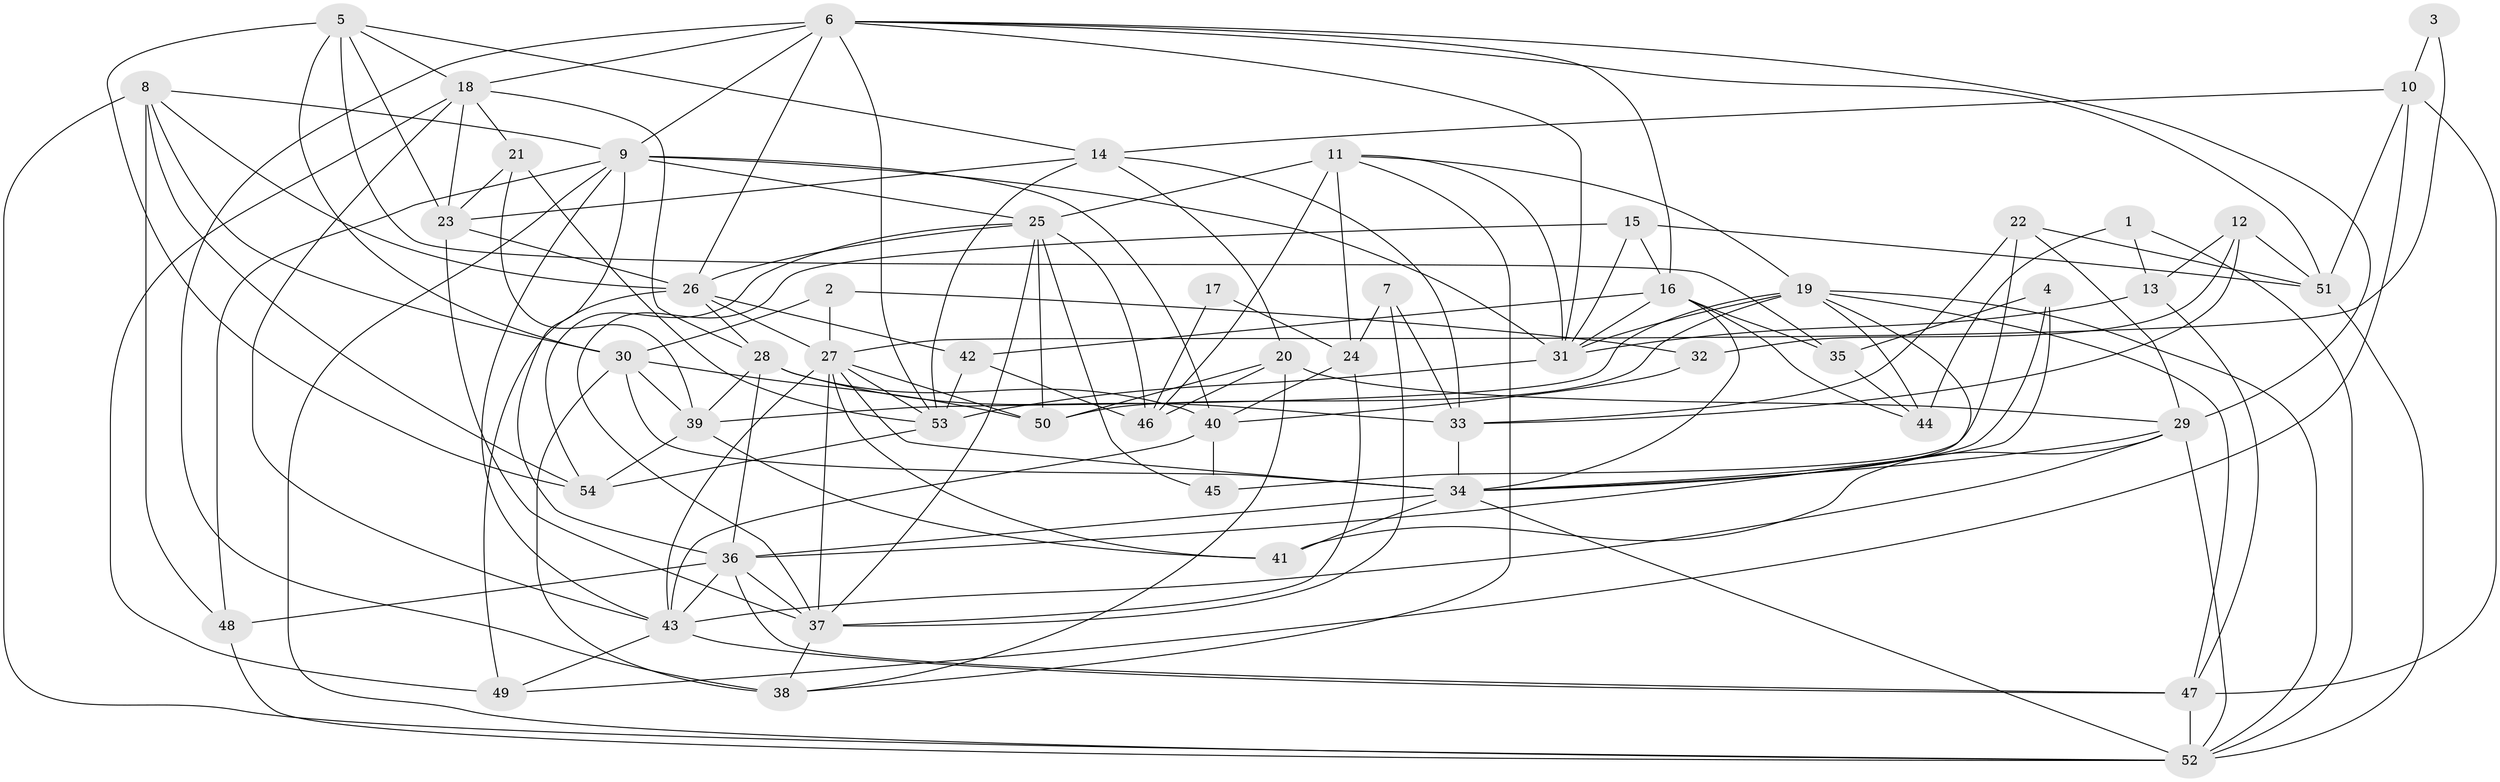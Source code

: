 // original degree distribution, {4: 0.35185185185185186, 7: 0.027777777777777776, 5: 0.1388888888888889, 3: 0.25925925925925924, 2: 0.1111111111111111, 8: 0.018518518518518517, 6: 0.09259259259259259}
// Generated by graph-tools (version 1.1) at 2025/02/03/09/25 03:02:09]
// undirected, 54 vertices, 152 edges
graph export_dot {
graph [start="1"]
  node [color=gray90,style=filled];
  1;
  2;
  3;
  4;
  5;
  6;
  7;
  8;
  9;
  10;
  11;
  12;
  13;
  14;
  15;
  16;
  17;
  18;
  19;
  20;
  21;
  22;
  23;
  24;
  25;
  26;
  27;
  28;
  29;
  30;
  31;
  32;
  33;
  34;
  35;
  36;
  37;
  38;
  39;
  40;
  41;
  42;
  43;
  44;
  45;
  46;
  47;
  48;
  49;
  50;
  51;
  52;
  53;
  54;
  1 -- 13 [weight=1.0];
  1 -- 44 [weight=2.0];
  1 -- 52 [weight=1.0];
  2 -- 27 [weight=1.0];
  2 -- 30 [weight=1.0];
  2 -- 32 [weight=1.0];
  3 -- 10 [weight=1.0];
  3 -- 27 [weight=1.0];
  4 -- 34 [weight=1.0];
  4 -- 35 [weight=1.0];
  4 -- 36 [weight=1.0];
  5 -- 14 [weight=1.0];
  5 -- 18 [weight=1.0];
  5 -- 23 [weight=1.0];
  5 -- 30 [weight=1.0];
  5 -- 35 [weight=1.0];
  5 -- 54 [weight=1.0];
  6 -- 9 [weight=1.0];
  6 -- 16 [weight=1.0];
  6 -- 18 [weight=1.0];
  6 -- 26 [weight=1.0];
  6 -- 29 [weight=1.0];
  6 -- 31 [weight=1.0];
  6 -- 38 [weight=2.0];
  6 -- 51 [weight=1.0];
  6 -- 53 [weight=1.0];
  7 -- 24 [weight=1.0];
  7 -- 33 [weight=1.0];
  7 -- 37 [weight=2.0];
  8 -- 9 [weight=1.0];
  8 -- 26 [weight=2.0];
  8 -- 30 [weight=1.0];
  8 -- 48 [weight=1.0];
  8 -- 52 [weight=1.0];
  8 -- 54 [weight=1.0];
  9 -- 25 [weight=1.0];
  9 -- 31 [weight=2.0];
  9 -- 36 [weight=1.0];
  9 -- 40 [weight=1.0];
  9 -- 43 [weight=1.0];
  9 -- 48 [weight=1.0];
  9 -- 52 [weight=1.0];
  10 -- 14 [weight=1.0];
  10 -- 47 [weight=1.0];
  10 -- 49 [weight=1.0];
  10 -- 51 [weight=1.0];
  11 -- 19 [weight=1.0];
  11 -- 24 [weight=3.0];
  11 -- 25 [weight=1.0];
  11 -- 31 [weight=1.0];
  11 -- 38 [weight=1.0];
  11 -- 46 [weight=1.0];
  12 -- 13 [weight=1.0];
  12 -- 32 [weight=1.0];
  12 -- 33 [weight=1.0];
  12 -- 51 [weight=1.0];
  13 -- 31 [weight=1.0];
  13 -- 47 [weight=1.0];
  14 -- 20 [weight=1.0];
  14 -- 23 [weight=1.0];
  14 -- 33 [weight=1.0];
  14 -- 53 [weight=1.0];
  15 -- 16 [weight=1.0];
  15 -- 31 [weight=1.0];
  15 -- 37 [weight=1.0];
  15 -- 51 [weight=2.0];
  16 -- 31 [weight=1.0];
  16 -- 34 [weight=1.0];
  16 -- 35 [weight=1.0];
  16 -- 42 [weight=1.0];
  16 -- 44 [weight=1.0];
  17 -- 24 [weight=1.0];
  17 -- 46 [weight=1.0];
  18 -- 21 [weight=1.0];
  18 -- 23 [weight=1.0];
  18 -- 28 [weight=1.0];
  18 -- 43 [weight=1.0];
  18 -- 49 [weight=1.0];
  19 -- 31 [weight=1.0];
  19 -- 34 [weight=1.0];
  19 -- 39 [weight=1.0];
  19 -- 44 [weight=1.0];
  19 -- 47 [weight=1.0];
  19 -- 50 [weight=1.0];
  19 -- 52 [weight=1.0];
  20 -- 29 [weight=1.0];
  20 -- 38 [weight=1.0];
  20 -- 46 [weight=1.0];
  20 -- 50 [weight=1.0];
  21 -- 23 [weight=1.0];
  21 -- 39 [weight=1.0];
  21 -- 53 [weight=1.0];
  22 -- 29 [weight=1.0];
  22 -- 33 [weight=1.0];
  22 -- 45 [weight=1.0];
  22 -- 51 [weight=1.0];
  23 -- 26 [weight=1.0];
  23 -- 37 [weight=1.0];
  24 -- 37 [weight=1.0];
  24 -- 40 [weight=1.0];
  25 -- 26 [weight=1.0];
  25 -- 37 [weight=1.0];
  25 -- 45 [weight=1.0];
  25 -- 46 [weight=1.0];
  25 -- 50 [weight=1.0];
  25 -- 54 [weight=1.0];
  26 -- 27 [weight=1.0];
  26 -- 28 [weight=1.0];
  26 -- 42 [weight=1.0];
  26 -- 49 [weight=1.0];
  27 -- 34 [weight=1.0];
  27 -- 37 [weight=1.0];
  27 -- 41 [weight=1.0];
  27 -- 43 [weight=1.0];
  27 -- 50 [weight=1.0];
  27 -- 53 [weight=1.0];
  28 -- 33 [weight=1.0];
  28 -- 36 [weight=1.0];
  28 -- 39 [weight=1.0];
  28 -- 40 [weight=1.0];
  29 -- 34 [weight=1.0];
  29 -- 41 [weight=1.0];
  29 -- 43 [weight=1.0];
  29 -- 52 [weight=1.0];
  30 -- 34 [weight=1.0];
  30 -- 38 [weight=1.0];
  30 -- 39 [weight=1.0];
  30 -- 50 [weight=1.0];
  31 -- 53 [weight=2.0];
  32 -- 40 [weight=1.0];
  33 -- 34 [weight=1.0];
  34 -- 36 [weight=1.0];
  34 -- 41 [weight=1.0];
  34 -- 52 [weight=1.0];
  35 -- 44 [weight=1.0];
  36 -- 37 [weight=1.0];
  36 -- 43 [weight=1.0];
  36 -- 47 [weight=1.0];
  36 -- 48 [weight=1.0];
  37 -- 38 [weight=1.0];
  39 -- 41 [weight=1.0];
  39 -- 54 [weight=1.0];
  40 -- 43 [weight=1.0];
  40 -- 45 [weight=1.0];
  42 -- 46 [weight=2.0];
  42 -- 53 [weight=1.0];
  43 -- 47 [weight=1.0];
  43 -- 49 [weight=1.0];
  47 -- 52 [weight=1.0];
  48 -- 52 [weight=1.0];
  51 -- 52 [weight=1.0];
  53 -- 54 [weight=1.0];
}

